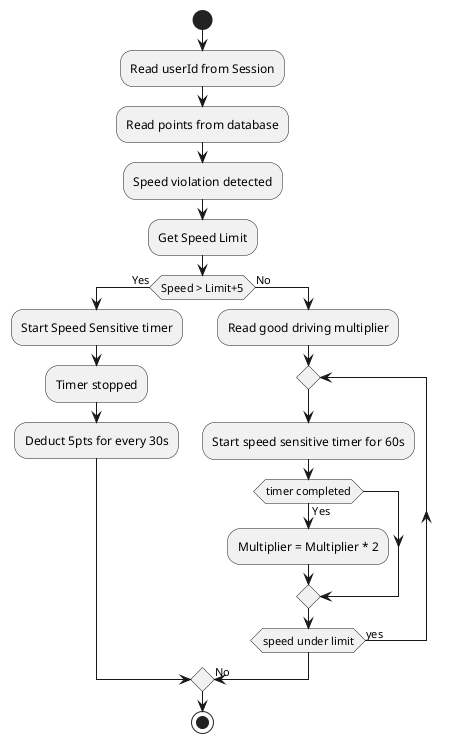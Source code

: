@startuml

start
:Read userId from Session;
:Read points from database;
:Speed violation detected;
:Get Speed Limit;

if (Speed > Limit+5) then (Yes)
:Start Speed Sensitive timer;
:Timer stopped;
:Deduct 5pts for every 30s;

else (No)
:Read good driving multiplier;
repeat
  :Start speed sensitive timer for 60s;
  if (timer completed) then (Yes)
  :Multiplier = Multiplier * 2;
  endif
repeat while (speed under limit) is (yes)
->No;
endif
stop

@enduml

